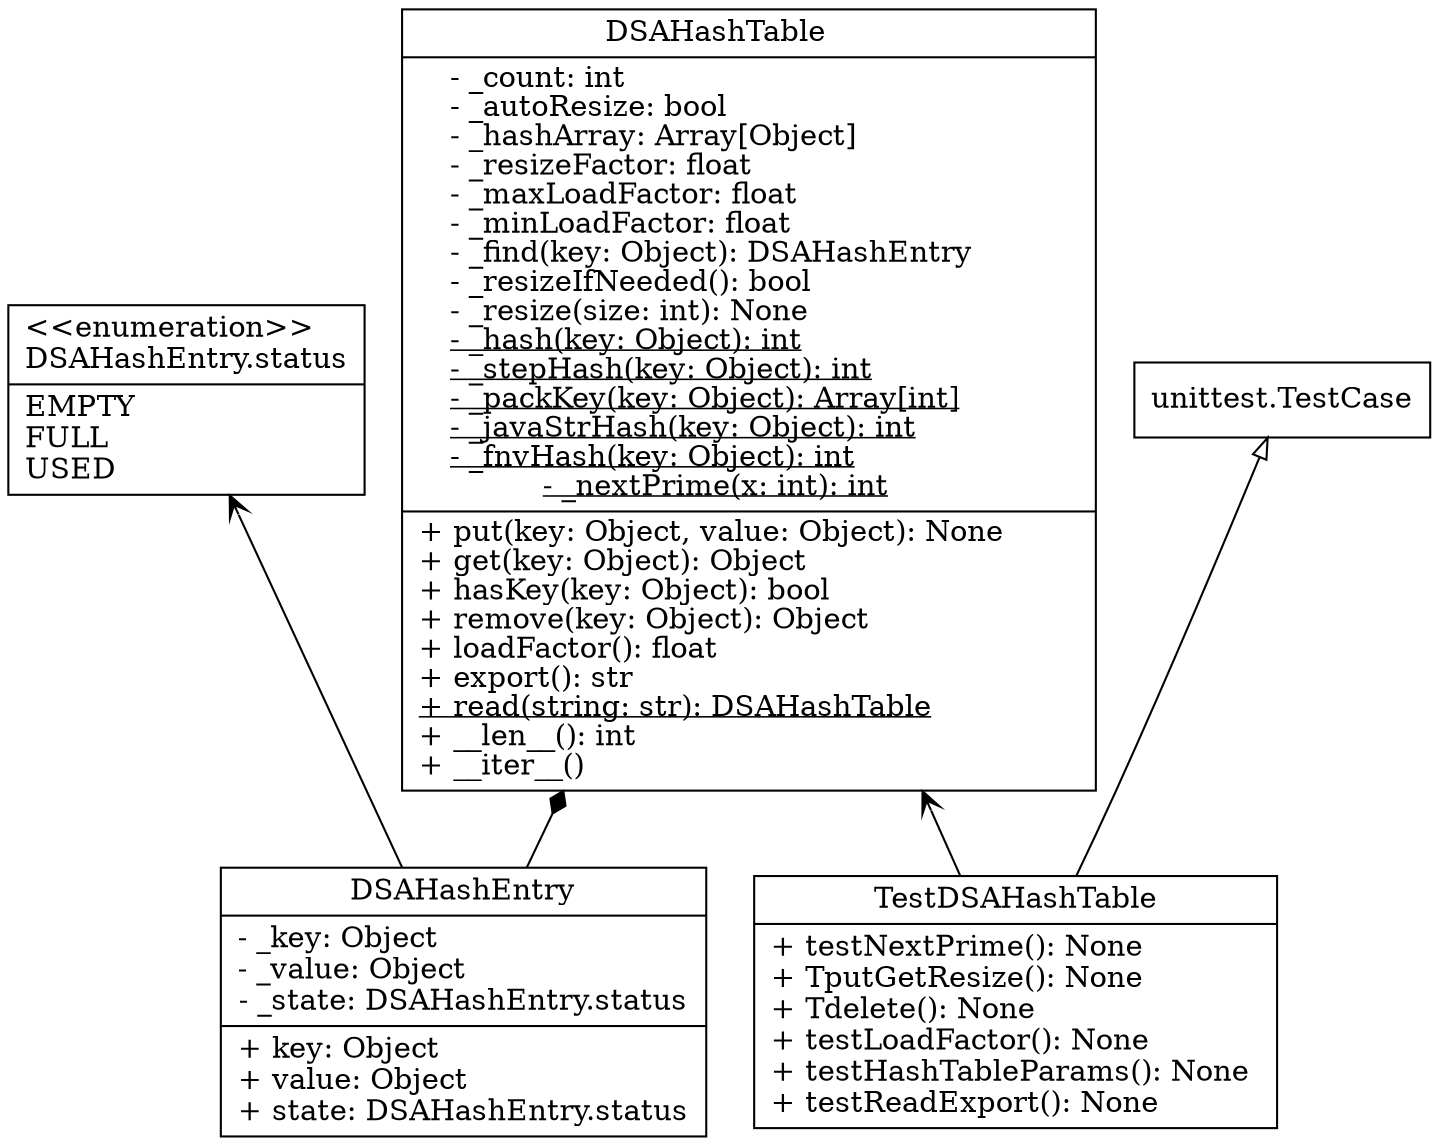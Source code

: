 digraph DSAHash {
    node [
        shape = "record"
    ]

    DSAHash [
        label = <{DSAHashTable
        |- _count: int
        <br align="left"/>- _autoResize: bool
        <br align="left"/>- _hashArray: Array[Object]
        <br align="left"/>- _resizeFactor: float
        <br align="left"/>- _maxLoadFactor: float
        <br align="left"/>- _minLoadFactor: float
        <br align="left"/>- _find(key: Object): DSAHashEntry
        <br align="left"/>- _resizeIfNeeded(): bool
        <br align="left"/>- _resize(size: int): None
        <br align="left"/><u>- _hash(key: Object): int</u>
        <br align="left"/><u>- _stepHash(key: Object): int</u>
        <br align="left"/><u>- _packKey(key: Object): Array[int]</u>
        <br align="left"/><u>- _javaStrHash(key: Object): int</u>
        <br align="left"/><u>- _fnvHash(key: Object): int</u>
        <br align="left"/><u>- _nextPrime(x: int): int</u>
        |+ put(key: Object, value: Object): None
        <br align="left"/>+ get(key: Object): Object
        <br align="left"/>+ hasKey(key: Object): bool
        <br align="left"/>+ remove(key: Object): Object
        <br align="left"/>+ loadFactor(): float
        <br align="left"/>+ export(): str
        <br align="left"/><u>+ read(string: str): DSAHashTable</u>
        <br align="left"/>+ __len__(): int
        <br align="left"/>+ __iter__()<br align="left"/>}>
    ]

    DSAHashEntry [
        label = "{DSAHashEntry
        |- _key: Object
        \l- _value: Object
        \l- _state: DSAHashEntry.status
        |+ key: Object
        \l+ value: Object
        \l+ state: DSAHashEntry.status\l}"
    ]

    DSAHashEntryStatus [
        label = "{\<\<enumeration\>\>
        \lDSAHashEntry.status
        |EMPTY
        \lFULL
        \lUSED\l}"
    ]

    TestDSAHash [
        label = "{TestDSAHashTable
        |+ testNextPrime(): None
        \l+ TputGetResize(): None
        \l+ Tdelete(): None
        \l+ testLoadFactor(): None
        \l+ testHashTableParams(): None
        \l+ testReadExport(): None\l}"
    ]

    unittestTestCase [
        label = "{unittest.TestCase}"
    ]

    TestDSAHash -> DSAHash [arrowhead = "vee"]
    DSAHashEntry -> DSAHashEntryStatus [arrowhead = "vee"]
    DSAHashEntry -> DSAHash [arrowhead = "diamond"]
    TestDSAHash -> unittestTestCase [arrowhead = "onormal"]

    rankdir=BT
}
